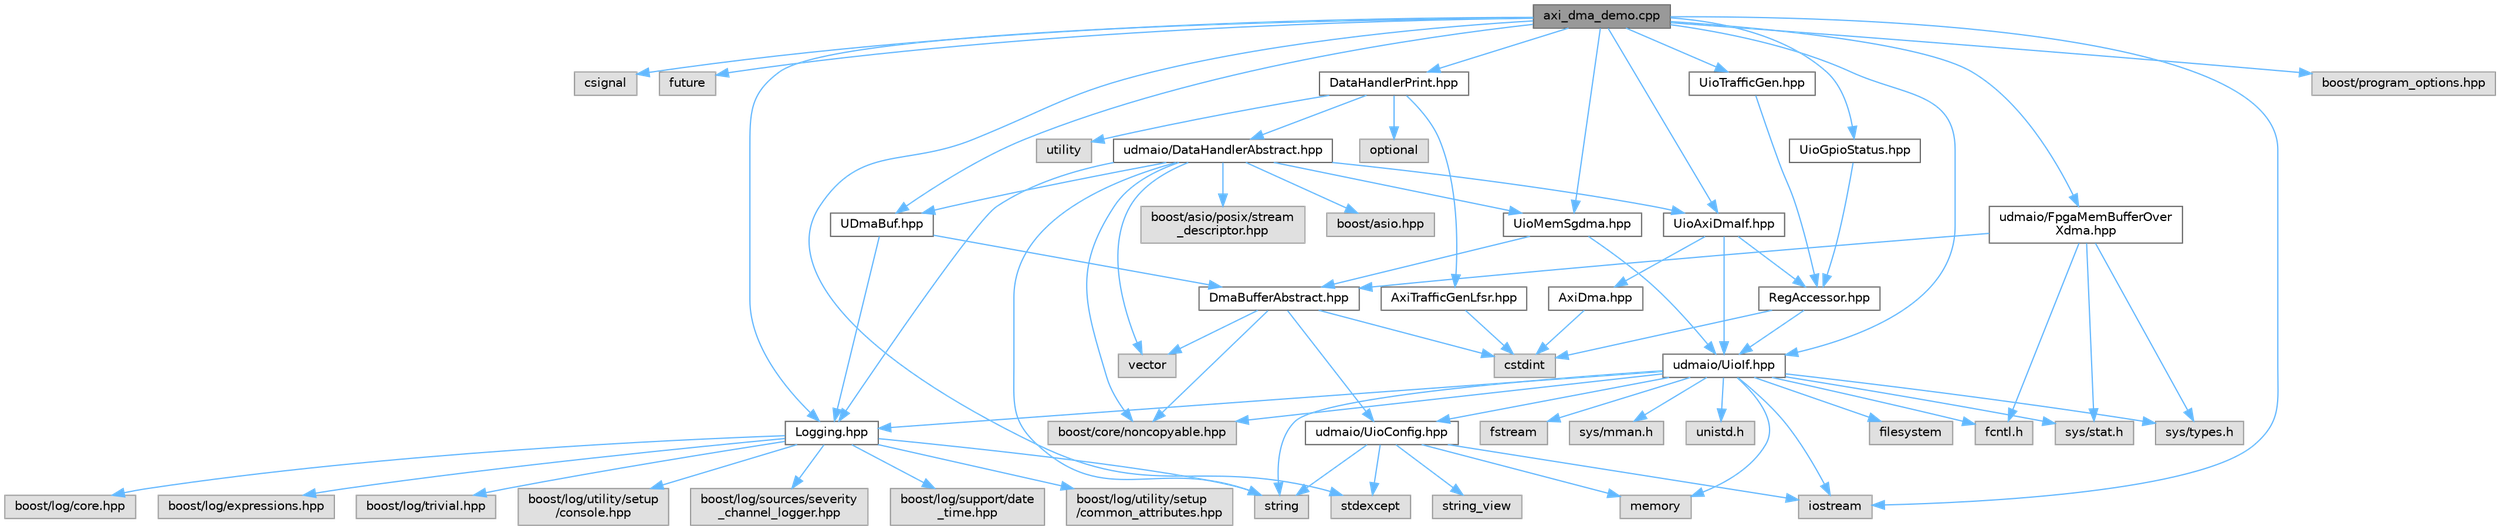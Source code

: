 digraph "axi_dma_demo.cpp"
{
 // INTERACTIVE_SVG=YES
 // LATEX_PDF_SIZE
  bgcolor="transparent";
  edge [fontname=Helvetica,fontsize=10,labelfontname=Helvetica,labelfontsize=10];
  node [fontname=Helvetica,fontsize=10,shape=box,height=0.2,width=0.4];
  Node1 [label="axi_dma_demo.cpp",height=0.2,width=0.4,color="gray40", fillcolor="grey60", style="filled", fontcolor="black",tooltip=" "];
  Node1 -> Node2 [color="steelblue1",style="solid"];
  Node2 [label="csignal",height=0.2,width=0.4,color="grey60", fillcolor="#E0E0E0", style="filled",tooltip=" "];
  Node1 -> Node3 [color="steelblue1",style="solid"];
  Node3 [label="future",height=0.2,width=0.4,color="grey60", fillcolor="#E0E0E0", style="filled",tooltip=" "];
  Node1 -> Node4 [color="steelblue1",style="solid"];
  Node4 [label="iostream",height=0.2,width=0.4,color="grey60", fillcolor="#E0E0E0", style="filled",tooltip=" "];
  Node1 -> Node5 [color="steelblue1",style="solid"];
  Node5 [label="stdexcept",height=0.2,width=0.4,color="grey60", fillcolor="#E0E0E0", style="filled",tooltip=" "];
  Node1 -> Node6 [color="steelblue1",style="solid"];
  Node6 [label="DataHandlerPrint.hpp",height=0.2,width=0.4,color="grey40", fillcolor="white", style="filled",URL="$_data_handler_print_8hpp.html",tooltip=" "];
  Node6 -> Node7 [color="steelblue1",style="solid"];
  Node7 [label="optional",height=0.2,width=0.4,color="grey60", fillcolor="#E0E0E0", style="filled",tooltip=" "];
  Node6 -> Node8 [color="steelblue1",style="solid"];
  Node8 [label="utility",height=0.2,width=0.4,color="grey60", fillcolor="#E0E0E0", style="filled",tooltip=" "];
  Node6 -> Node9 [color="steelblue1",style="solid"];
  Node9 [label="AxiTrafficGenLfsr.hpp",height=0.2,width=0.4,color="grey40", fillcolor="white", style="filled",URL="$_axi_traffic_gen_lfsr_8hpp.html",tooltip=" "];
  Node9 -> Node10 [color="steelblue1",style="solid"];
  Node10 [label="cstdint",height=0.2,width=0.4,color="grey60", fillcolor="#E0E0E0", style="filled",tooltip=" "];
  Node6 -> Node11 [color="steelblue1",style="solid"];
  Node11 [label="udmaio/DataHandlerAbstract.hpp",height=0.2,width=0.4,color="grey40", fillcolor="white", style="filled",URL="$_data_handler_abstract_8hpp.html",tooltip=" "];
  Node11 -> Node12 [color="steelblue1",style="solid"];
  Node12 [label="string",height=0.2,width=0.4,color="grey60", fillcolor="#E0E0E0", style="filled",tooltip=" "];
  Node11 -> Node13 [color="steelblue1",style="solid"];
  Node13 [label="vector",height=0.2,width=0.4,color="grey60", fillcolor="#E0E0E0", style="filled",tooltip=" "];
  Node11 -> Node14 [color="steelblue1",style="solid"];
  Node14 [label="boost/asio.hpp",height=0.2,width=0.4,color="grey60", fillcolor="#E0E0E0", style="filled",tooltip=" "];
  Node11 -> Node15 [color="steelblue1",style="solid"];
  Node15 [label="boost/core/noncopyable.hpp",height=0.2,width=0.4,color="grey60", fillcolor="#E0E0E0", style="filled",tooltip=" "];
  Node11 -> Node16 [color="steelblue1",style="solid"];
  Node16 [label="Logging.hpp",height=0.2,width=0.4,color="grey40", fillcolor="white", style="filled",URL="$_logging_8hpp.html",tooltip=" "];
  Node16 -> Node12 [color="steelblue1",style="solid"];
  Node16 -> Node17 [color="steelblue1",style="solid"];
  Node17 [label="boost/log/core.hpp",height=0.2,width=0.4,color="grey60", fillcolor="#E0E0E0", style="filled",tooltip=" "];
  Node16 -> Node18 [color="steelblue1",style="solid"];
  Node18 [label="boost/log/expressions.hpp",height=0.2,width=0.4,color="grey60", fillcolor="#E0E0E0", style="filled",tooltip=" "];
  Node16 -> Node19 [color="steelblue1",style="solid"];
  Node19 [label="boost/log/trivial.hpp",height=0.2,width=0.4,color="grey60", fillcolor="#E0E0E0", style="filled",tooltip=" "];
  Node16 -> Node20 [color="steelblue1",style="solid"];
  Node20 [label="boost/log/utility/setup\l/console.hpp",height=0.2,width=0.4,color="grey60", fillcolor="#E0E0E0", style="filled",tooltip=" "];
  Node16 -> Node21 [color="steelblue1",style="solid"];
  Node21 [label="boost/log/sources/severity\l_channel_logger.hpp",height=0.2,width=0.4,color="grey60", fillcolor="#E0E0E0", style="filled",tooltip=" "];
  Node16 -> Node22 [color="steelblue1",style="solid"];
  Node22 [label="boost/log/support/date\l_time.hpp",height=0.2,width=0.4,color="grey60", fillcolor="#E0E0E0", style="filled",tooltip=" "];
  Node16 -> Node23 [color="steelblue1",style="solid"];
  Node23 [label="boost/log/utility/setup\l/common_attributes.hpp",height=0.2,width=0.4,color="grey60", fillcolor="#E0E0E0", style="filled",tooltip=" "];
  Node11 -> Node24 [color="steelblue1",style="solid"];
  Node24 [label="UDmaBuf.hpp",height=0.2,width=0.4,color="grey40", fillcolor="white", style="filled",URL="$_u_dma_buf_8hpp.html",tooltip=" "];
  Node24 -> Node25 [color="steelblue1",style="solid"];
  Node25 [label="DmaBufferAbstract.hpp",height=0.2,width=0.4,color="grey40", fillcolor="white", style="filled",URL="$_dma_buffer_abstract_8hpp.html",tooltip=" "];
  Node25 -> Node10 [color="steelblue1",style="solid"];
  Node25 -> Node13 [color="steelblue1",style="solid"];
  Node25 -> Node15 [color="steelblue1",style="solid"];
  Node25 -> Node26 [color="steelblue1",style="solid"];
  Node26 [label="udmaio/UioConfig.hpp",height=0.2,width=0.4,color="grey40", fillcolor="white", style="filled",URL="$_uio_config_8hpp.html",tooltip=" "];
  Node26 -> Node4 [color="steelblue1",style="solid"];
  Node26 -> Node27 [color="steelblue1",style="solid"];
  Node27 [label="memory",height=0.2,width=0.4,color="grey60", fillcolor="#E0E0E0", style="filled",tooltip=" "];
  Node26 -> Node5 [color="steelblue1",style="solid"];
  Node26 -> Node12 [color="steelblue1",style="solid"];
  Node26 -> Node28 [color="steelblue1",style="solid"];
  Node28 [label="string_view",height=0.2,width=0.4,color="grey60", fillcolor="#E0E0E0", style="filled",tooltip=" "];
  Node24 -> Node16 [color="steelblue1",style="solid"];
  Node11 -> Node29 [color="steelblue1",style="solid"];
  Node29 [label="UioAxiDmaIf.hpp",height=0.2,width=0.4,color="grey40", fillcolor="white", style="filled",URL="$_uio_axi_dma_if_8hpp.html",tooltip=" "];
  Node29 -> Node30 [color="steelblue1",style="solid"];
  Node30 [label="AxiDma.hpp",height=0.2,width=0.4,color="grey40", fillcolor="white", style="filled",URL="$_axi_dma_8hpp.html",tooltip=" "];
  Node30 -> Node10 [color="steelblue1",style="solid"];
  Node29 -> Node31 [color="steelblue1",style="solid"];
  Node31 [label="RegAccessor.hpp",height=0.2,width=0.4,color="grey40", fillcolor="white", style="filled",URL="$_reg_accessor_8hpp.html",tooltip=" "];
  Node31 -> Node10 [color="steelblue1",style="solid"];
  Node31 -> Node32 [color="steelblue1",style="solid"];
  Node32 [label="udmaio/UioIf.hpp",height=0.2,width=0.4,color="grey40", fillcolor="white", style="filled",URL="$_uio_if_8hpp.html",tooltip=" "];
  Node32 -> Node33 [color="steelblue1",style="solid"];
  Node33 [label="filesystem",height=0.2,width=0.4,color="grey60", fillcolor="#E0E0E0", style="filled",tooltip=" "];
  Node32 -> Node34 [color="steelblue1",style="solid"];
  Node34 [label="fstream",height=0.2,width=0.4,color="grey60", fillcolor="#E0E0E0", style="filled",tooltip=" "];
  Node32 -> Node4 [color="steelblue1",style="solid"];
  Node32 -> Node27 [color="steelblue1",style="solid"];
  Node32 -> Node12 [color="steelblue1",style="solid"];
  Node32 -> Node15 [color="steelblue1",style="solid"];
  Node32 -> Node35 [color="steelblue1",style="solid"];
  Node35 [label="fcntl.h",height=0.2,width=0.4,color="grey60", fillcolor="#E0E0E0", style="filled",tooltip=" "];
  Node32 -> Node36 [color="steelblue1",style="solid"];
  Node36 [label="sys/mman.h",height=0.2,width=0.4,color="grey60", fillcolor="#E0E0E0", style="filled",tooltip=" "];
  Node32 -> Node37 [color="steelblue1",style="solid"];
  Node37 [label="sys/stat.h",height=0.2,width=0.4,color="grey60", fillcolor="#E0E0E0", style="filled",tooltip=" "];
  Node32 -> Node38 [color="steelblue1",style="solid"];
  Node38 [label="sys/types.h",height=0.2,width=0.4,color="grey60", fillcolor="#E0E0E0", style="filled",tooltip=" "];
  Node32 -> Node39 [color="steelblue1",style="solid"];
  Node39 [label="unistd.h",height=0.2,width=0.4,color="grey60", fillcolor="#E0E0E0", style="filled",tooltip=" "];
  Node32 -> Node16 [color="steelblue1",style="solid"];
  Node32 -> Node26 [color="steelblue1",style="solid"];
  Node29 -> Node32 [color="steelblue1",style="solid"];
  Node11 -> Node40 [color="steelblue1",style="solid"];
  Node40 [label="UioMemSgdma.hpp",height=0.2,width=0.4,color="grey40", fillcolor="white", style="filled",URL="$_uio_mem_sgdma_8hpp.html",tooltip=" "];
  Node40 -> Node25 [color="steelblue1",style="solid"];
  Node40 -> Node32 [color="steelblue1",style="solid"];
  Node11 -> Node41 [color="steelblue1",style="solid"];
  Node41 [label="boost/asio/posix/stream\l_descriptor.hpp",height=0.2,width=0.4,color="grey60", fillcolor="#E0E0E0", style="filled",tooltip=" "];
  Node1 -> Node42 [color="steelblue1",style="solid"];
  Node42 [label="UioGpioStatus.hpp",height=0.2,width=0.4,color="grey40", fillcolor="white", style="filled",URL="$_uio_gpio_status_8hpp.html",tooltip=" "];
  Node42 -> Node31 [color="steelblue1",style="solid"];
  Node1 -> Node43 [color="steelblue1",style="solid"];
  Node43 [label="UioTrafficGen.hpp",height=0.2,width=0.4,color="grey40", fillcolor="white", style="filled",URL="$_uio_traffic_gen_8hpp.html",tooltip=" "];
  Node43 -> Node31 [color="steelblue1",style="solid"];
  Node1 -> Node44 [color="steelblue1",style="solid"];
  Node44 [label="udmaio/FpgaMemBufferOver\lXdma.hpp",height=0.2,width=0.4,color="grey40", fillcolor="white", style="filled",URL="$_fpga_mem_buffer_over_xdma_8hpp.html",tooltip=" "];
  Node44 -> Node35 [color="steelblue1",style="solid"];
  Node44 -> Node37 [color="steelblue1",style="solid"];
  Node44 -> Node38 [color="steelblue1",style="solid"];
  Node44 -> Node25 [color="steelblue1",style="solid"];
  Node1 -> Node16 [color="steelblue1",style="solid"];
  Node1 -> Node24 [color="steelblue1",style="solid"];
  Node1 -> Node29 [color="steelblue1",style="solid"];
  Node1 -> Node32 [color="steelblue1",style="solid"];
  Node1 -> Node40 [color="steelblue1",style="solid"];
  Node1 -> Node45 [color="steelblue1",style="solid"];
  Node45 [label="boost/program_options.hpp",height=0.2,width=0.4,color="grey60", fillcolor="#E0E0E0", style="filled",tooltip=" "];
}
